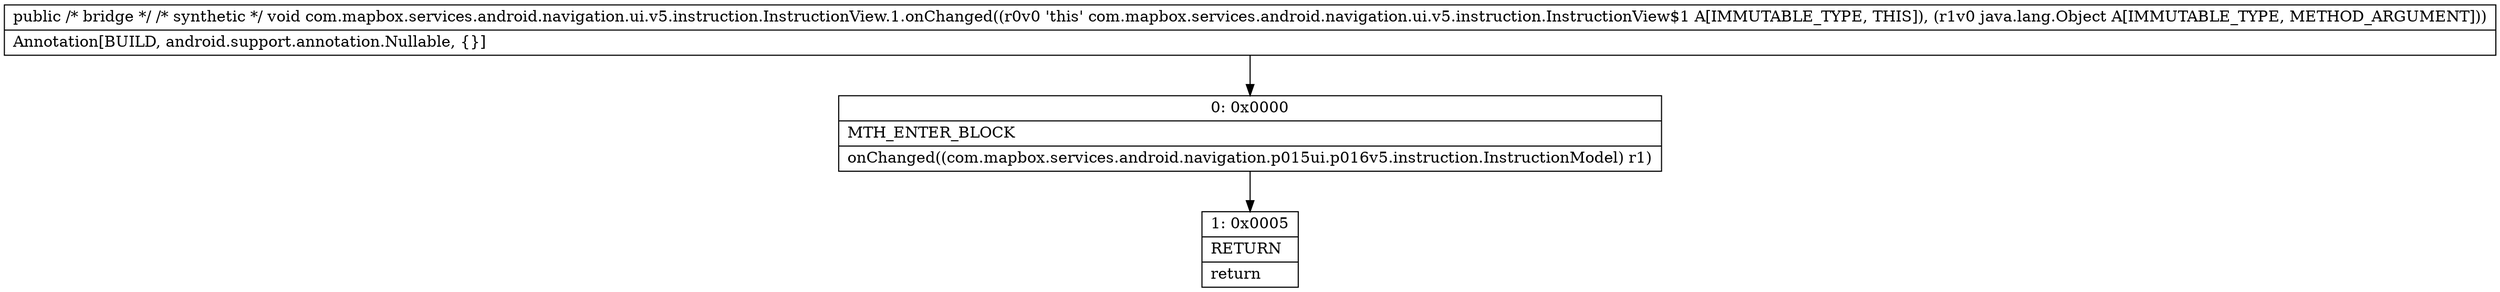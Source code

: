 digraph "CFG forcom.mapbox.services.android.navigation.ui.v5.instruction.InstructionView.1.onChanged(Ljava\/lang\/Object;)V" {
Node_0 [shape=record,label="{0\:\ 0x0000|MTH_ENTER_BLOCK\l|onChanged((com.mapbox.services.android.navigation.p015ui.p016v5.instruction.InstructionModel) r1)\l}"];
Node_1 [shape=record,label="{1\:\ 0x0005|RETURN\l|return\l}"];
MethodNode[shape=record,label="{public \/* bridge *\/ \/* synthetic *\/ void com.mapbox.services.android.navigation.ui.v5.instruction.InstructionView.1.onChanged((r0v0 'this' com.mapbox.services.android.navigation.ui.v5.instruction.InstructionView$1 A[IMMUTABLE_TYPE, THIS]), (r1v0 java.lang.Object A[IMMUTABLE_TYPE, METHOD_ARGUMENT]))  | Annotation[BUILD, android.support.annotation.Nullable, \{\}]\l}"];
MethodNode -> Node_0;
Node_0 -> Node_1;
}

